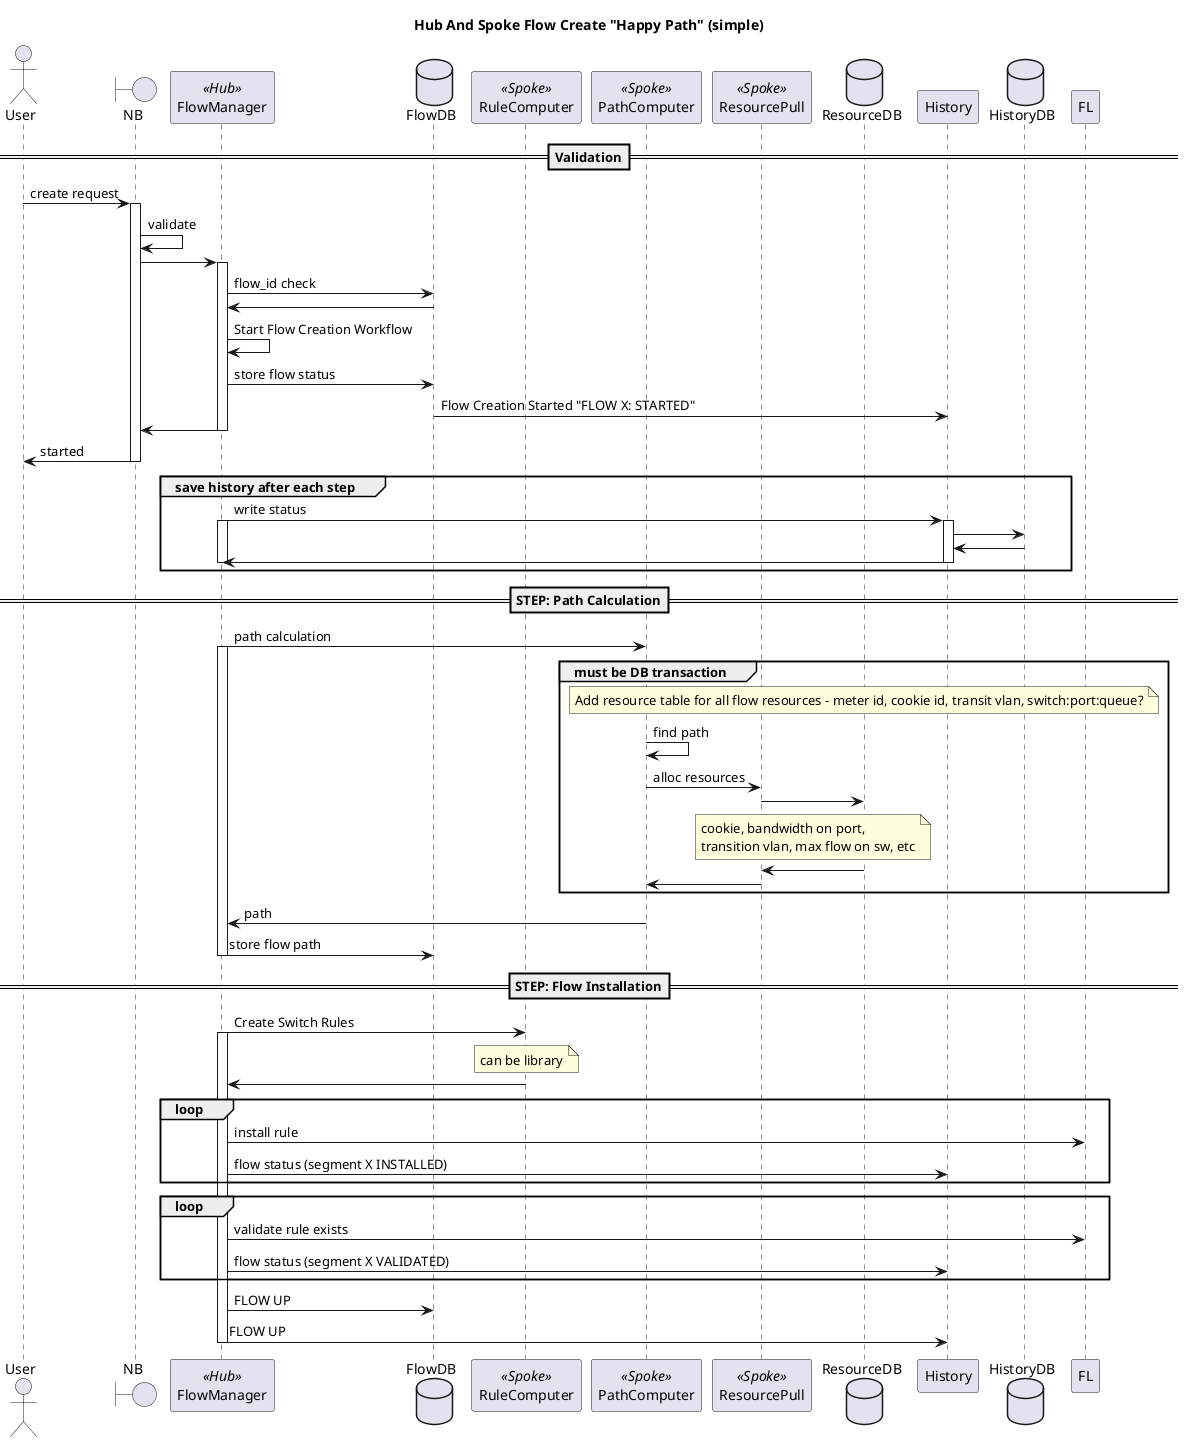 @startuml
title Hub And Spoke Flow Create "Happy Path" (simple)

actor User
boundary NB
participant FlowManager << Hub >>
database FlowDB
participant RuleComputer << Spoke >>
participant PathComputer << Spoke >>
participant ResourcePull << Spoke >>
database ResourceDB
participant History
database HistoryDB

==Validation==
User -> NB : create request

activate NB
NB -> NB: validate
NB -> FlowManager
activate FlowManager
FlowManager -> FlowDB : flow_id check
FlowManager <- FlowDB
FlowManager -> FlowManager : Start Flow Creation Workflow
FlowManager -> FlowDB : store flow status
FlowDB -> History : Flow Creation Started "FLOW X: STARTED"
NB <- FlowManager
deactivate FlowManager
User <- NB : started
deactivate NB

group save history after each step
FlowManager -> History : write status
activate FlowManager
activate History
History -> HistoryDB
History <- HistoryDB
FlowManager <- History
deactivate History
deactivate FlowManager
end

==STEP: Path Calculation==
FlowManager -> PathComputer : path calculation
activate FlowManager
group must be DB transaction
note over ResourceDB
Add resource table for all flow resources - meter id, cookie id, transit vlan, switch:port:queue?
end note
PathComputer -> PathComputer : find path
PathComputer -> ResourcePull : alloc resources
ResourcePull -> ResourceDB
note over ResourcePull, ResourceDB
cookie, bandwidth on port,
transition vlan, max flow on sw, etc
end note
ResourcePull <- ResourceDB
PathComputer <- ResourcePull
end
FlowManager <- PathComputer : path
FlowManager -> FlowDB : store flow path
deactivate FlowManager

==STEP: Flow Installation==
FlowManager -> RuleComputer : Create Switch Rules
activate FlowManager
note over RuleComputer: can be library
FlowManager <- RuleComputer
loop
FlowManager -> FL : install rule
FlowManager -> History : flow status (segment X INSTALLED)
end
loop
FlowManager -> FL : validate rule exists
FlowManager -> History : flow status (segment X VALIDATED)
end
FlowManager -> FlowDB : FLOW UP
FlowManager -> History : FLOW UP
deactivate FlowManager
@enduml
